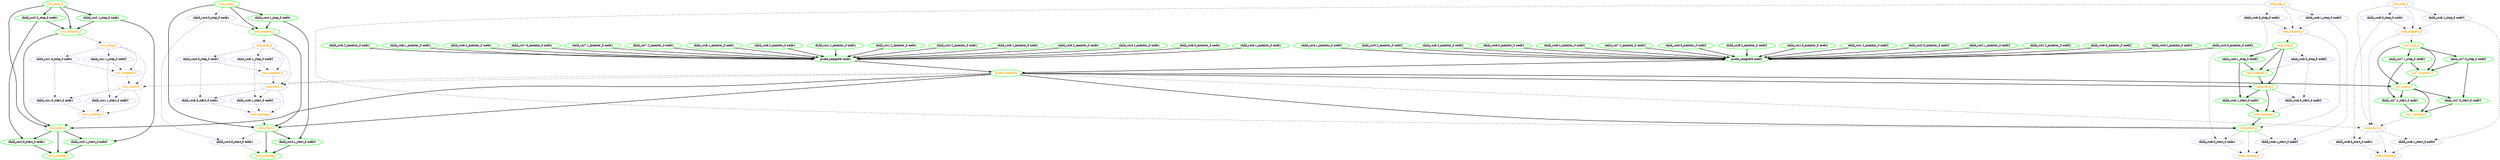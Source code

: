 digraph "g" {
	size = "30,30"
"probe_complete" [ style=bold color="green" fontcolor="orange" ]
"probe_complete node1" [ style=bold color="green" fontcolor="black" ]
"child_rsc1:1_monitor_0 node1" [ style=bold color="green" fontcolor="black" ]
"child_rsc1:2_monitor_0 node1" [ style=bold color="green" fontcolor="black" ]
"child_rsc2:2_monitor_0 node1" [ style=bold color="green" fontcolor="black" ]
"child_rsc3:1_monitor_0 node1" [ style=bold color="green" fontcolor="black" ]
"child_rsc3:2_monitor_0 node1" [ style=bold color="green" fontcolor="black" ]
"child_rsc4:2_monitor_0 node1" [ style=bold color="green" fontcolor="black" ]
"child_rsc5:0_monitor_0 node1" [ style=bold color="green" fontcolor="black" ]
"child_rsc5:1_monitor_0 node1" [ style=bold color="green" fontcolor="black" ]
"child_rsc5:2_monitor_0 node1" [ style=bold color="green" fontcolor="black" ]
"child_rsc6:1_monitor_0 node1" [ style=bold color="green" fontcolor="black" ]
"child_rsc6:2_monitor_0 node1" [ style=bold color="green" fontcolor="black" ]
"child_rsc7:0_monitor_0 node1" [ style=bold color="green" fontcolor="black" ]
"child_rsc7:1_monitor_0 node1" [ style=bold color="green" fontcolor="black" ]
"child_rsc7:2_monitor_0 node1" [ style=bold color="green" fontcolor="black" ]
"child_rsc8:1_monitor_0 node1" [ style=bold color="green" fontcolor="black" ]
"child_rsc8:2_monitor_0 node1" [ style=bold color="green" fontcolor="black" ]
"probe_complete node2" [ style=bold color="green" fontcolor="black" ]
"child_rsc1:0_monitor_0 node2" [ style=bold color="green" fontcolor="black" ]
"child_rsc1:2_monitor_0 node2" [ style=bold color="green" fontcolor="black" ]
"child_rsc2:0_monitor_0 node2" [ style=bold color="green" fontcolor="black" ]
"child_rsc2:1_monitor_0 node2" [ style=bold color="green" fontcolor="black" ]
"child_rsc2:2_monitor_0 node2" [ style=bold color="green" fontcolor="black" ]
"child_rsc3:0_monitor_0 node2" [ style=bold color="green" fontcolor="black" ]
"child_rsc3:2_monitor_0 node2" [ style=bold color="green" fontcolor="black" ]
"child_rsc4:0_monitor_0 node2" [ style=bold color="green" fontcolor="black" ]
"child_rsc4:1_monitor_0 node2" [ style=bold color="green" fontcolor="black" ]
"child_rsc4:2_monitor_0 node2" [ style=bold color="green" fontcolor="black" ]
"child_rsc5:2_monitor_0 node2" [ style=bold color="green" fontcolor="black" ]
"child_rsc6:0_monitor_0 node2" [ style=bold color="green" fontcolor="black" ]
"child_rsc6:2_monitor_0 node2" [ style=bold color="green" fontcolor="black" ]
"child_rsc7:2_monitor_0 node2" [ style=bold color="green" fontcolor="black" ]
"child_rsc8:0_monitor_0 node2" [ style=bold color="green" fontcolor="black" ]
"child_rsc8:2_monitor_0 node2" [ style=bold color="green" fontcolor="black" ]
"child_rsc1:0_stop_0 node1" [ style="dashed" color="blue" fontcolor="black" ]
"child_rsc1:0_start_0 node1" [ style="dashed" color="blue" fontcolor="black" ]
"child_rsc1:1_stop_0 node2" [ style="dashed" color="blue" fontcolor="black" ]
"child_rsc1:1_start_0 node2" [ style="dashed" color="blue" fontcolor="black" ]
"rsc1_start_0" [ style="dashed" color="blue" fontcolor="orange" ]
"rsc1_running_0" [ style="dashed" color="blue" fontcolor="orange" ]
"rsc1_stop_0" [ style="dashed" color="blue" fontcolor="orange" ]
"rsc1_stopped_0" [ style="dashed" color="blue" fontcolor="orange" ]
"child_rsc2:0_stop_0 node1" [ style=bold color="green" fontcolor="black" ]
"child_rsc2:0_start_0 node1" [ style=bold color="green" fontcolor="black" ]
"child_rsc2:1_stop_0 node1" [ style=bold color="green" fontcolor="black" ]
"child_rsc2:1_start_0 node2" [ style=bold color="green" fontcolor="black" ]
"rsc2_start_0" [ style=bold color="green" fontcolor="orange" ]
"rsc2_running_0" [ style=bold color="green" fontcolor="orange" ]
"rsc2_stop_0" [ style=bold color="green" fontcolor="orange" ]
"rsc2_stopped_0" [ style=bold color="green" fontcolor="orange" ]
"child_rsc3:0_stop_0 node1" [ style="dashed" color="blue" fontcolor="black" ]
"child_rsc3:0_start_0 node1" [ style="dashed" color="blue" fontcolor="black" ]
"child_rsc3:1_stop_0 node2" [ style="dashed" color="blue" fontcolor="black" ]
"child_rsc3:1_start_0 node2" [ style="dashed" color="blue" fontcolor="black" ]
"rsc3_start_0" [ style="dashed" color="blue" fontcolor="orange" ]
"rsc3_running_0" [ style="dashed" color="blue" fontcolor="orange" ]
"rsc3_stop_0" [ style="dashed" color="blue" fontcolor="orange" ]
"rsc3_stopped_0" [ style="dashed" color="blue" fontcolor="orange" ]
"child_rsc4:0_stop_0 node1" [ style="dashed" color="blue" fontcolor="black" ]
"child_rsc4:0_start_0 node1" [ style="dashed" color="blue" fontcolor="black" ]
"child_rsc4:1_stop_0 node1" [ style=bold color="green" fontcolor="black" ]
"child_rsc4:1_start_0 node2" [ style=bold color="green" fontcolor="black" ]
"rsc4_start_0" [ style=bold color="green" fontcolor="orange" ]
"rsc4_running_0" [ style=bold color="green" fontcolor="orange" ]
"rsc4_stop_0" [ style=bold color="green" fontcolor="orange" ]
"rsc4_stopped_0" [ style=bold color="green" fontcolor="orange" ]
"child_rsc5:0_stop_0 node2" [ style="dashed" color="blue" fontcolor="black" ]
"child_rsc5:0_start_0 node2" [ style="dashed" color="blue" fontcolor="black" ]
"child_rsc5:1_stop_0 node2" [ style=bold color="green" fontcolor="black" ]
"child_rsc5:1_start_0 node1" [ style=bold color="green" fontcolor="black" ]
"rsc5_start_0" [ style=bold color="green" fontcolor="orange" ]
"rsc5_running_0" [ style=bold color="green" fontcolor="orange" ]
"rsc5_stop_0" [ style=bold color="green" fontcolor="orange" ]
"rsc5_stopped_0" [ style=bold color="green" fontcolor="orange" ]
"child_rsc6:0_stop_0 node1" [ style="dashed" color="blue" fontcolor="black" ]
"child_rsc6:0_start_0 node1" [ style="dashed" color="blue" fontcolor="black" ]
"child_rsc6:1_stop_0 node2" [ style="dashed" color="blue" fontcolor="black" ]
"child_rsc6:1_start_0 node2" [ style="dashed" color="blue" fontcolor="black" ]
"rsc6_start_0" [ style=bold color="green" fontcolor="orange" ]
"rsc6_running_0" [ style="dashed" color="blue" fontcolor="orange" ]
"rsc6_stop_0" [ style="dashed" color="blue" fontcolor="orange" ]
"rsc6_stopped_0" [ style="dashed" color="blue" fontcolor="orange" ]
"child_rsc7:0_stop_0 node2" [ style=bold color="green" fontcolor="black" ]
"child_rsc7:0_start_0 node2" [ style=bold color="green" fontcolor="black" ]
"child_rsc7:1_stop_0 node2" [ style=bold color="green" fontcolor="black" ]
"child_rsc7:1_start_0 node1" [ style=bold color="green" fontcolor="black" ]
"rsc7_start_0" [ style=bold color="green" fontcolor="orange" ]
"rsc7_running_0" [ style=bold color="green" fontcolor="orange" ]
"rsc7_stop_0" [ style=bold color="green" fontcolor="orange" ]
"rsc7_stopped_0" [ style=bold color="green" fontcolor="orange" ]
"child_rsc8:0_stop_0 node1" [ style="dashed" color="blue" fontcolor="black" ]
"child_rsc8:0_start_0 node1" [ style="dashed" color="blue" fontcolor="black" ]
"child_rsc8:1_stop_0 node2" [ style="dashed" color="blue" fontcolor="black" ]
"child_rsc8:1_start_0 node2" [ style="dashed" color="blue" fontcolor="black" ]
"rsc8_start_0" [ style="dashed" color="blue" fontcolor="orange" ]
"rsc8_running_0" [ style="dashed" color="blue" fontcolor="orange" ]
"rsc8_stop_0" [ style="dashed" color="blue" fontcolor="orange" ]
"rsc8_stopped_0" [ style="dashed" color="blue" fontcolor="orange" ]
"probe_complete node1" -> "probe_complete" [ style = bold]
"probe_complete node2" -> "probe_complete" [ style = bold]
"child_rsc1:1_monitor_0 node1" -> "probe_complete node1" [ style = bold]
"child_rsc1:2_monitor_0 node1" -> "probe_complete node1" [ style = bold]
"child_rsc2:2_monitor_0 node1" -> "probe_complete node1" [ style = bold]
"child_rsc3:1_monitor_0 node1" -> "probe_complete node1" [ style = bold]
"child_rsc3:2_monitor_0 node1" -> "probe_complete node1" [ style = bold]
"child_rsc4:2_monitor_0 node1" -> "probe_complete node1" [ style = bold]
"child_rsc5:0_monitor_0 node1" -> "probe_complete node1" [ style = bold]
"child_rsc5:1_monitor_0 node1" -> "probe_complete node1" [ style = bold]
"child_rsc5:2_monitor_0 node1" -> "probe_complete node1" [ style = bold]
"child_rsc6:1_monitor_0 node1" -> "probe_complete node1" [ style = bold]
"child_rsc6:2_monitor_0 node1" -> "probe_complete node1" [ style = bold]
"child_rsc7:0_monitor_0 node1" -> "probe_complete node1" [ style = bold]
"child_rsc7:1_monitor_0 node1" -> "probe_complete node1" [ style = bold]
"child_rsc7:2_monitor_0 node1" -> "probe_complete node1" [ style = bold]
"child_rsc8:1_monitor_0 node1" -> "probe_complete node1" [ style = bold]
"child_rsc8:2_monitor_0 node1" -> "probe_complete node1" [ style = bold]
"child_rsc1:0_monitor_0 node2" -> "probe_complete node2" [ style = bold]
"child_rsc1:2_monitor_0 node2" -> "probe_complete node2" [ style = bold]
"child_rsc2:0_monitor_0 node2" -> "probe_complete node2" [ style = bold]
"child_rsc2:1_monitor_0 node2" -> "probe_complete node2" [ style = bold]
"child_rsc2:2_monitor_0 node2" -> "probe_complete node2" [ style = bold]
"child_rsc3:0_monitor_0 node2" -> "probe_complete node2" [ style = bold]
"child_rsc3:2_monitor_0 node2" -> "probe_complete node2" [ style = bold]
"child_rsc4:0_monitor_0 node2" -> "probe_complete node2" [ style = bold]
"child_rsc4:1_monitor_0 node2" -> "probe_complete node2" [ style = bold]
"child_rsc4:2_monitor_0 node2" -> "probe_complete node2" [ style = bold]
"child_rsc5:2_monitor_0 node2" -> "probe_complete node2" [ style = bold]
"child_rsc6:0_monitor_0 node2" -> "probe_complete node2" [ style = bold]
"child_rsc6:2_monitor_0 node2" -> "probe_complete node2" [ style = bold]
"child_rsc7:2_monitor_0 node2" -> "probe_complete node2" [ style = bold]
"child_rsc8:0_monitor_0 node2" -> "probe_complete node2" [ style = bold]
"child_rsc8:2_monitor_0 node2" -> "probe_complete node2" [ style = bold]
"rsc1_stop_0" -> "child_rsc1:0_stop_0 node1" [ style = dashed]
"child_rsc1:0_stop_0 node1" -> "child_rsc1:0_start_0 node1" [ style = dashed]
"rsc1_start_0" -> "child_rsc1:0_start_0 node1" [ style = dashed]
"rsc1_stop_0" -> "child_rsc1:1_stop_0 node2" [ style = dashed]
"child_rsc1:1_stop_0 node2" -> "child_rsc1:1_start_0 node2" [ style = dashed]
"rsc1_start_0" -> "child_rsc1:1_start_0 node2" [ style = dashed]
"probe_complete" -> "rsc1_start_0" [ style = dashed]
"rsc1_stop_0" -> "rsc1_start_0" [ style = dashed]
"rsc1_stopped_0" -> "rsc1_start_0" [ style = dashed]
"rsc1_start_0" -> "rsc1_running_0" [ style = dashed]
"child_rsc1:0_start_0 node1" -> "rsc1_running_0" [ style = dashed]
"child_rsc1:1_start_0 node2" -> "rsc1_running_0" [ style = dashed]
"rsc2_stopped_0" -> "rsc1_stop_0" [ style = dashed]
"rsc1_stop_0" -> "rsc1_stopped_0" [ style = dashed]
"child_rsc1:0_stop_0 node1" -> "rsc1_stopped_0" [ style = dashed]
"child_rsc1:1_stop_0 node2" -> "rsc1_stopped_0" [ style = dashed]
"rsc2_stop_0" -> "child_rsc2:0_stop_0 node1" [ style = bold]
"child_rsc2:0_stop_0 node1" -> "child_rsc2:0_start_0 node1" [ style = bold]
"rsc2_start_0" -> "child_rsc2:0_start_0 node1" [ style = bold]
"rsc2_stop_0" -> "child_rsc2:1_stop_0 node1" [ style = bold]
"child_rsc2:1_stop_0 node1" -> "child_rsc2:1_start_0 node2" [ style = bold]
"rsc2_start_0" -> "child_rsc2:1_start_0 node2" [ style = bold]
"probe_complete" -> "rsc2_start_0" [ style = bold]
"rsc1_running_0" -> "rsc2_start_0" [ style = dashed]
"rsc2_stop_0" -> "rsc2_start_0" [ style = bold]
"rsc2_stopped_0" -> "rsc2_start_0" [ style = bold]
"child_rsc2:0_start_0 node1" -> "rsc2_running_0" [ style = bold]
"child_rsc2:1_start_0 node2" -> "rsc2_running_0" [ style = bold]
"rsc2_start_0" -> "rsc2_running_0" [ style = bold]
"child_rsc2:0_stop_0 node1" -> "rsc2_stopped_0" [ style = bold]
"child_rsc2:1_stop_0 node1" -> "rsc2_stopped_0" [ style = bold]
"rsc2_stop_0" -> "rsc2_stopped_0" [ style = bold]
"rsc3_stop_0" -> "child_rsc3:0_stop_0 node1" [ style = dashed]
"child_rsc3:0_stop_0 node1" -> "child_rsc3:0_start_0 node1" [ style = dashed]
"rsc3_start_0" -> "child_rsc3:0_start_0 node1" [ style = dashed]
"rsc3_stop_0" -> "child_rsc3:1_stop_0 node2" [ style = dashed]
"child_rsc3:1_stop_0 node2" -> "child_rsc3:1_start_0 node2" [ style = dashed]
"rsc3_start_0" -> "child_rsc3:1_start_0 node2" [ style = dashed]
"probe_complete" -> "rsc3_start_0" [ style = dashed]
"rsc3_stop_0" -> "rsc3_start_0" [ style = dashed]
"rsc3_stopped_0" -> "rsc3_start_0" [ style = dashed]
"rsc3_start_0" -> "rsc3_running_0" [ style = dashed]
"child_rsc3:0_start_0 node1" -> "rsc3_running_0" [ style = dashed]
"child_rsc3:1_start_0 node2" -> "rsc3_running_0" [ style = dashed]
"rsc4_stopped_0" -> "rsc3_stop_0" [ style = dashed]
"rsc3_stop_0" -> "rsc3_stopped_0" [ style = dashed]
"child_rsc3:0_stop_0 node1" -> "rsc3_stopped_0" [ style = dashed]
"child_rsc3:1_stop_0 node2" -> "rsc3_stopped_0" [ style = dashed]
"rsc4_stop_0" -> "child_rsc4:0_stop_0 node1" [ style = dashed]
"child_rsc4:0_stop_0 node1" -> "child_rsc4:0_start_0 node1" [ style = dashed]
"rsc4_start_0" -> "child_rsc4:0_start_0 node1" [ style = dashed]
"rsc4_stop_0" -> "child_rsc4:1_stop_0 node1" [ style = bold]
"child_rsc4:1_stop_0 node1" -> "child_rsc4:1_start_0 node2" [ style = bold]
"rsc4_start_0" -> "child_rsc4:1_start_0 node2" [ style = bold]
"probe_complete" -> "rsc4_start_0" [ style = bold]
"rsc3_running_0" -> "rsc4_start_0" [ style = dashed]
"rsc4_stop_0" -> "rsc4_start_0" [ style = bold]
"rsc4_stopped_0" -> "rsc4_start_0" [ style = bold]
"child_rsc4:0_start_0 node1" -> "rsc4_running_0" [ style = dashed]
"child_rsc4:1_start_0 node2" -> "rsc4_running_0" [ style = bold]
"rsc4_start_0" -> "rsc4_running_0" [ style = bold]
"child_rsc4:0_stop_0 node1" -> "rsc4_stopped_0" [ style = dashed]
"child_rsc4:1_stop_0 node1" -> "rsc4_stopped_0" [ style = bold]
"rsc4_stop_0" -> "rsc4_stopped_0" [ style = bold]
"rsc5_stop_0" -> "child_rsc5:0_stop_0 node2" [ style = dashed]
"child_rsc5:0_stop_0 node2" -> "child_rsc5:0_start_0 node2" [ style = dashed]
"rsc5_start_0" -> "child_rsc5:0_start_0 node2" [ style = dashed]
"rsc5_stop_0" -> "child_rsc5:1_stop_0 node2" [ style = bold]
"child_rsc5:1_stop_0 node2" -> "child_rsc5:1_start_0 node1" [ style = bold]
"rsc5_start_0" -> "child_rsc5:1_start_0 node1" [ style = bold]
"probe_complete" -> "rsc5_start_0" [ style = bold]
"rsc5_stop_0" -> "rsc5_start_0" [ style = bold]
"rsc5_stopped_0" -> "rsc5_start_0" [ style = bold]
"child_rsc5:0_start_0 node2" -> "rsc5_running_0" [ style = dashed]
"child_rsc5:1_start_0 node1" -> "rsc5_running_0" [ style = bold]
"rsc5_start_0" -> "rsc5_running_0" [ style = bold]
"rsc6_stopped_0" -> "rsc5_stop_0" [ style = dashed]
"child_rsc5:0_stop_0 node2" -> "rsc5_stopped_0" [ style = dashed]
"child_rsc5:1_stop_0 node2" -> "rsc5_stopped_0" [ style = bold]
"rsc5_stop_0" -> "rsc5_stopped_0" [ style = bold]
"rsc6_stop_0" -> "child_rsc6:0_stop_0 node1" [ style = dashed]
"child_rsc6:0_stop_0 node1" -> "child_rsc6:0_start_0 node1" [ style = dashed]
"rsc6_start_0" -> "child_rsc6:0_start_0 node1" [ style = dashed]
"rsc6_stop_0" -> "child_rsc6:1_stop_0 node2" [ style = dashed]
"child_rsc6:1_stop_0 node2" -> "child_rsc6:1_start_0 node2" [ style = dashed]
"rsc6_start_0" -> "child_rsc6:1_start_0 node2" [ style = dashed]
"probe_complete" -> "rsc6_start_0" [ style = bold]
"rsc5_running_0" -> "rsc6_start_0" [ style = bold]
"rsc6_stop_0" -> "rsc6_start_0" [ style = dashed]
"rsc6_stopped_0" -> "rsc6_start_0" [ style = dashed]
"rsc6_start_0" -> "rsc6_running_0" [ style = dashed]
"child_rsc6:0_start_0 node1" -> "rsc6_running_0" [ style = dashed]
"child_rsc6:1_start_0 node2" -> "rsc6_running_0" [ style = dashed]
"rsc6_stop_0" -> "rsc6_stopped_0" [ style = dashed]
"child_rsc6:0_stop_0 node1" -> "rsc6_stopped_0" [ style = dashed]
"child_rsc6:1_stop_0 node2" -> "rsc6_stopped_0" [ style = dashed]
"rsc7_stop_0" -> "child_rsc7:0_stop_0 node2" [ style = bold]
"child_rsc7:0_stop_0 node2" -> "child_rsc7:0_start_0 node2" [ style = bold]
"rsc7_start_0" -> "child_rsc7:0_start_0 node2" [ style = bold]
"rsc7_stop_0" -> "child_rsc7:1_stop_0 node2" [ style = bold]
"child_rsc7:1_stop_0 node2" -> "child_rsc7:1_start_0 node1" [ style = bold]
"rsc7_start_0" -> "child_rsc7:1_start_0 node1" [ style = bold]
"probe_complete" -> "rsc7_start_0" [ style = bold]
"rsc7_stop_0" -> "rsc7_start_0" [ style = bold]
"rsc7_stopped_0" -> "rsc7_start_0" [ style = bold]
"child_rsc7:0_start_0 node2" -> "rsc7_running_0" [ style = bold]
"child_rsc7:1_start_0 node1" -> "rsc7_running_0" [ style = bold]
"rsc7_start_0" -> "rsc7_running_0" [ style = bold]
"rsc8_stopped_0" -> "rsc7_stop_0" [ style = dashed]
"child_rsc7:0_stop_0 node2" -> "rsc7_stopped_0" [ style = bold]
"child_rsc7:1_stop_0 node2" -> "rsc7_stopped_0" [ style = bold]
"rsc7_stop_0" -> "rsc7_stopped_0" [ style = bold]
"rsc8_stop_0" -> "child_rsc8:0_stop_0 node1" [ style = dashed]
"child_rsc8:0_stop_0 node1" -> "child_rsc8:0_start_0 node1" [ style = dashed]
"rsc8_start_0" -> "child_rsc8:0_start_0 node1" [ style = dashed]
"rsc8_stop_0" -> "child_rsc8:1_stop_0 node2" [ style = dashed]
"child_rsc8:1_stop_0 node2" -> "child_rsc8:1_start_0 node2" [ style = dashed]
"rsc8_start_0" -> "child_rsc8:1_start_0 node2" [ style = dashed]
"rsc7_running_0" -> "rsc8_start_0" [ style = dashed]
"probe_complete" -> "rsc8_start_0" [ style = dashed]
"rsc8_stop_0" -> "rsc8_start_0" [ style = dashed]
"rsc8_stopped_0" -> "rsc8_start_0" [ style = dashed]
"rsc8_start_0" -> "rsc8_running_0" [ style = dashed]
"child_rsc8:0_start_0 node1" -> "rsc8_running_0" [ style = dashed]
"child_rsc8:1_start_0 node2" -> "rsc8_running_0" [ style = dashed]
"rsc8_stop_0" -> "rsc8_stopped_0" [ style = dashed]
"child_rsc8:0_stop_0 node1" -> "rsc8_stopped_0" [ style = dashed]
"child_rsc8:1_stop_0 node2" -> "rsc8_stopped_0" [ style = dashed]
}
